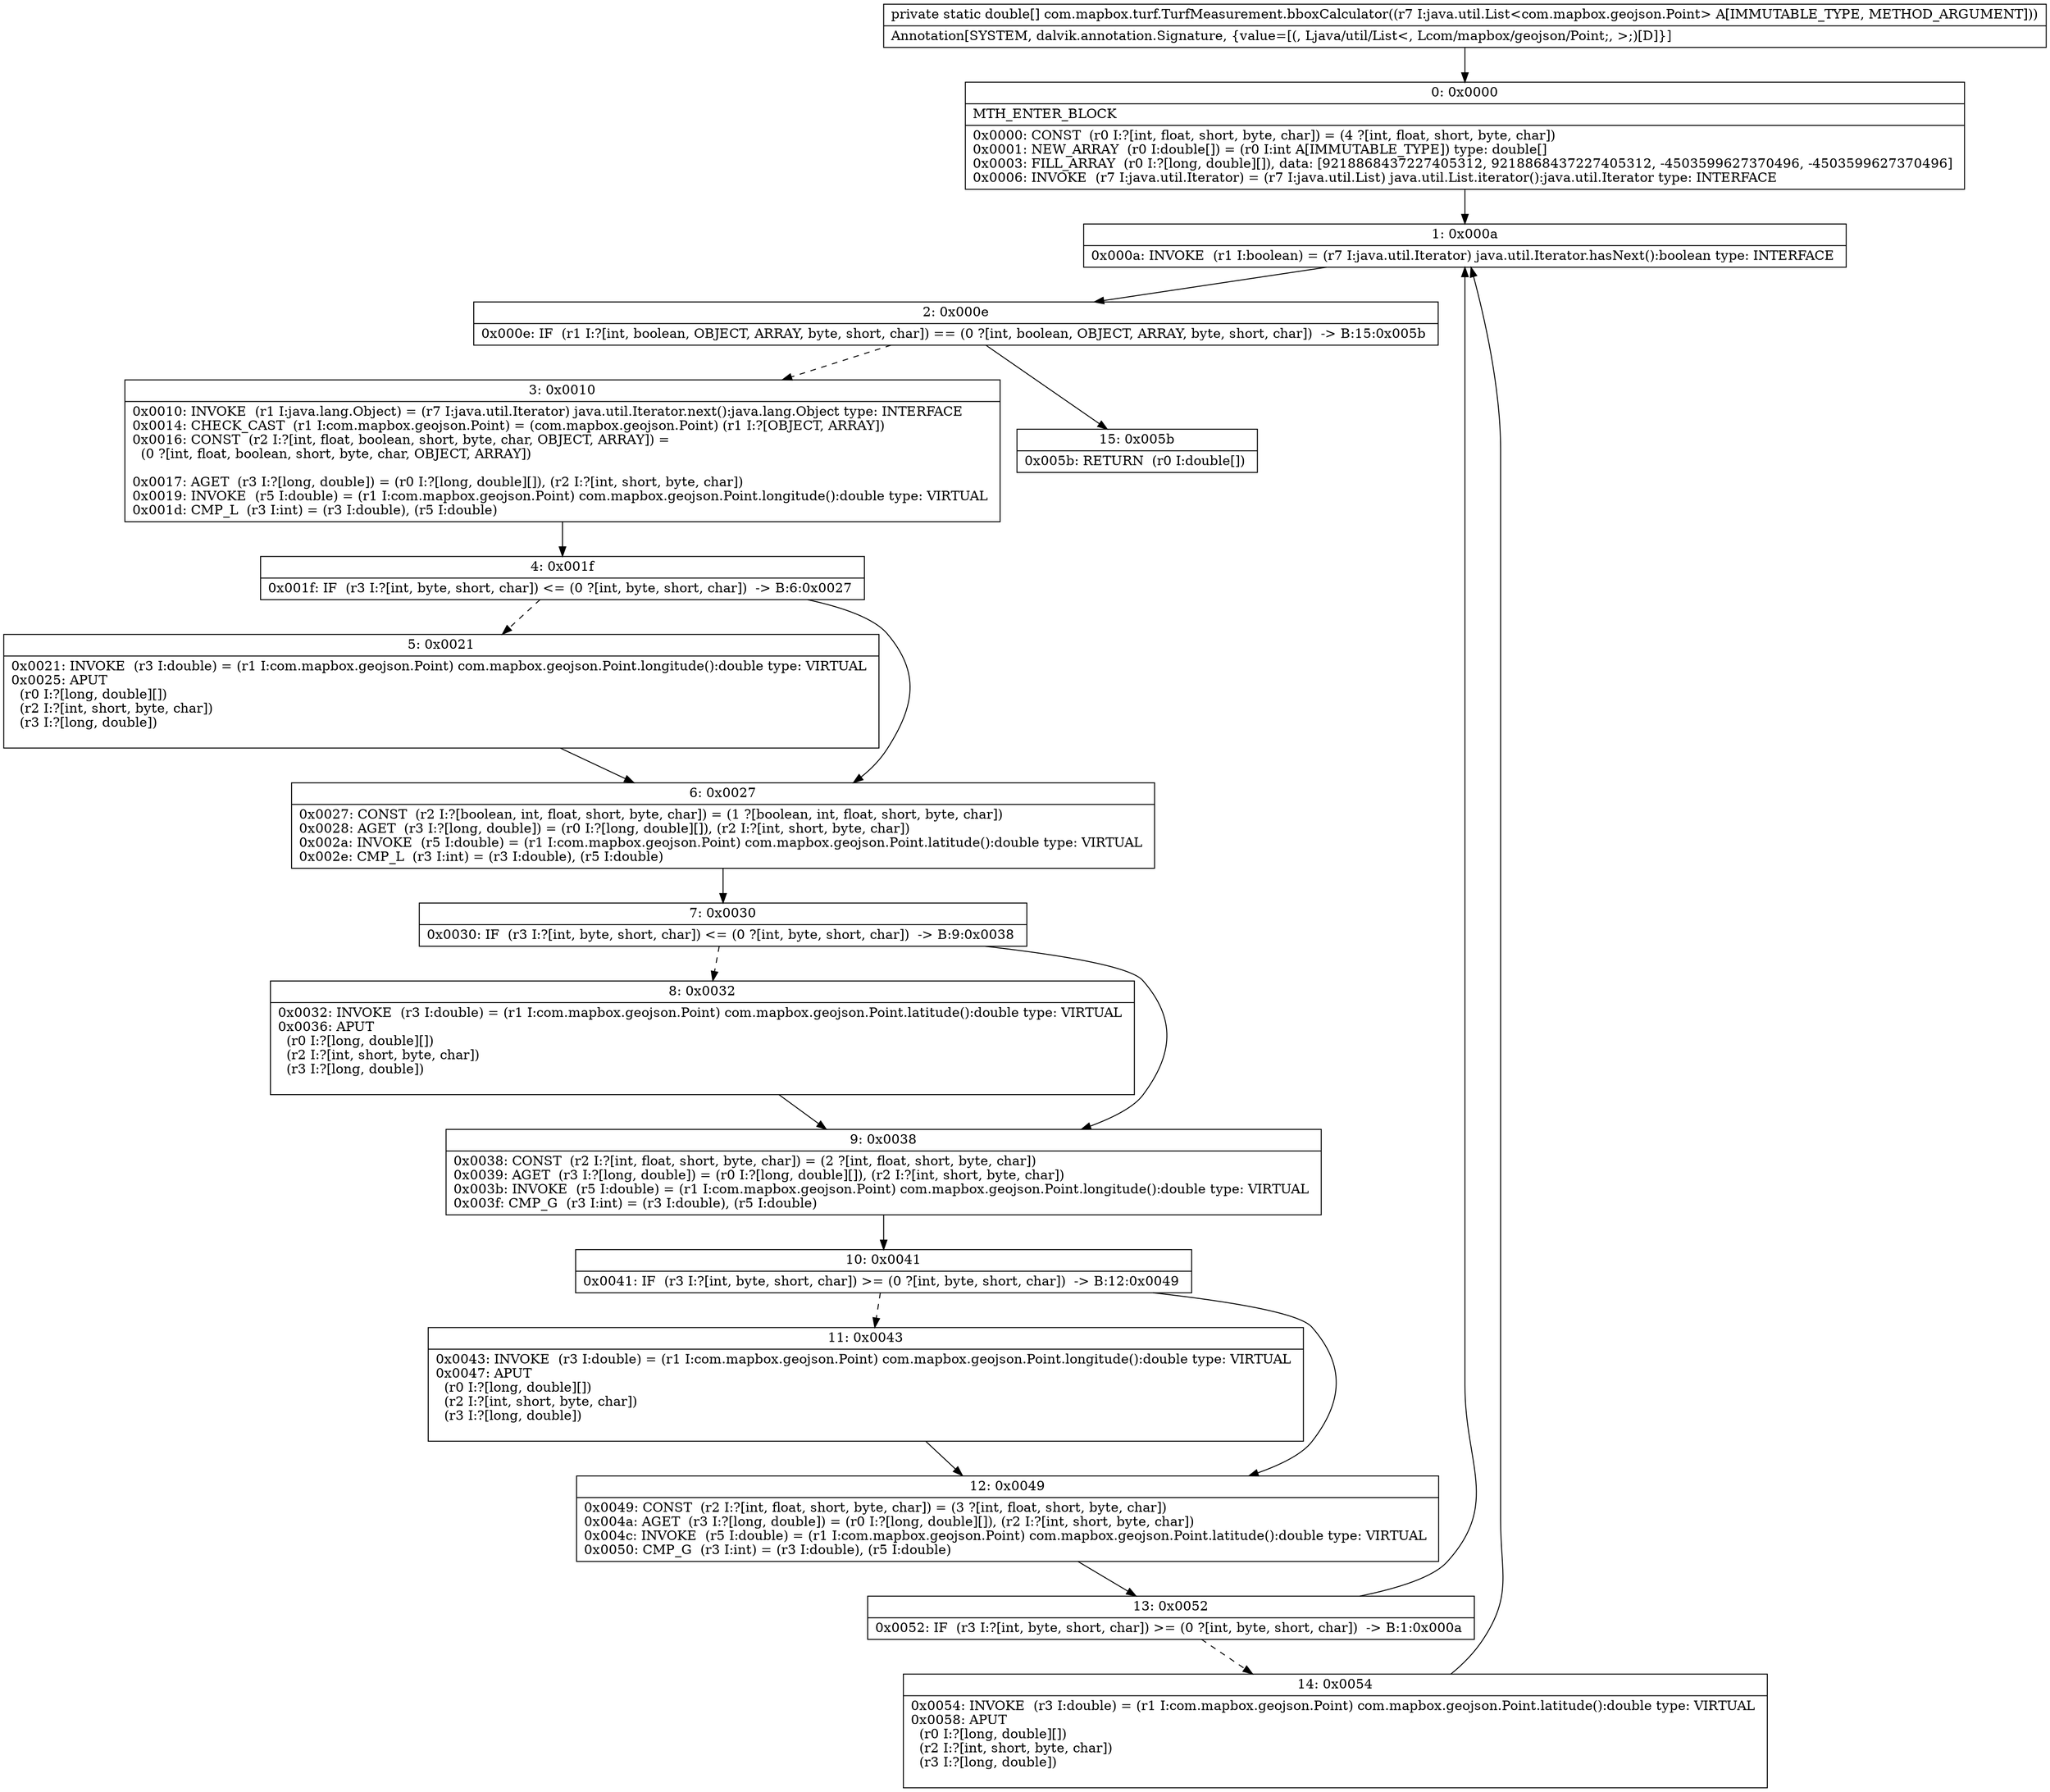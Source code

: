 digraph "CFG forcom.mapbox.turf.TurfMeasurement.bboxCalculator(Ljava\/util\/List;)[D" {
Node_0 [shape=record,label="{0\:\ 0x0000|MTH_ENTER_BLOCK\l|0x0000: CONST  (r0 I:?[int, float, short, byte, char]) = (4 ?[int, float, short, byte, char]) \l0x0001: NEW_ARRAY  (r0 I:double[]) = (r0 I:int A[IMMUTABLE_TYPE]) type: double[] \l0x0003: FILL_ARRAY  (r0 I:?[long, double][]), data: [9218868437227405312, 9218868437227405312, \-4503599627370496, \-4503599627370496] \l0x0006: INVOKE  (r7 I:java.util.Iterator) = (r7 I:java.util.List) java.util.List.iterator():java.util.Iterator type: INTERFACE \l}"];
Node_1 [shape=record,label="{1\:\ 0x000a|0x000a: INVOKE  (r1 I:boolean) = (r7 I:java.util.Iterator) java.util.Iterator.hasNext():boolean type: INTERFACE \l}"];
Node_2 [shape=record,label="{2\:\ 0x000e|0x000e: IF  (r1 I:?[int, boolean, OBJECT, ARRAY, byte, short, char]) == (0 ?[int, boolean, OBJECT, ARRAY, byte, short, char])  \-\> B:15:0x005b \l}"];
Node_3 [shape=record,label="{3\:\ 0x0010|0x0010: INVOKE  (r1 I:java.lang.Object) = (r7 I:java.util.Iterator) java.util.Iterator.next():java.lang.Object type: INTERFACE \l0x0014: CHECK_CAST  (r1 I:com.mapbox.geojson.Point) = (com.mapbox.geojson.Point) (r1 I:?[OBJECT, ARRAY]) \l0x0016: CONST  (r2 I:?[int, float, boolean, short, byte, char, OBJECT, ARRAY]) = \l  (0 ?[int, float, boolean, short, byte, char, OBJECT, ARRAY])\l \l0x0017: AGET  (r3 I:?[long, double]) = (r0 I:?[long, double][]), (r2 I:?[int, short, byte, char]) \l0x0019: INVOKE  (r5 I:double) = (r1 I:com.mapbox.geojson.Point) com.mapbox.geojson.Point.longitude():double type: VIRTUAL \l0x001d: CMP_L  (r3 I:int) = (r3 I:double), (r5 I:double) \l}"];
Node_4 [shape=record,label="{4\:\ 0x001f|0x001f: IF  (r3 I:?[int, byte, short, char]) \<= (0 ?[int, byte, short, char])  \-\> B:6:0x0027 \l}"];
Node_5 [shape=record,label="{5\:\ 0x0021|0x0021: INVOKE  (r3 I:double) = (r1 I:com.mapbox.geojson.Point) com.mapbox.geojson.Point.longitude():double type: VIRTUAL \l0x0025: APUT  \l  (r0 I:?[long, double][])\l  (r2 I:?[int, short, byte, char])\l  (r3 I:?[long, double])\l \l}"];
Node_6 [shape=record,label="{6\:\ 0x0027|0x0027: CONST  (r2 I:?[boolean, int, float, short, byte, char]) = (1 ?[boolean, int, float, short, byte, char]) \l0x0028: AGET  (r3 I:?[long, double]) = (r0 I:?[long, double][]), (r2 I:?[int, short, byte, char]) \l0x002a: INVOKE  (r5 I:double) = (r1 I:com.mapbox.geojson.Point) com.mapbox.geojson.Point.latitude():double type: VIRTUAL \l0x002e: CMP_L  (r3 I:int) = (r3 I:double), (r5 I:double) \l}"];
Node_7 [shape=record,label="{7\:\ 0x0030|0x0030: IF  (r3 I:?[int, byte, short, char]) \<= (0 ?[int, byte, short, char])  \-\> B:9:0x0038 \l}"];
Node_8 [shape=record,label="{8\:\ 0x0032|0x0032: INVOKE  (r3 I:double) = (r1 I:com.mapbox.geojson.Point) com.mapbox.geojson.Point.latitude():double type: VIRTUAL \l0x0036: APUT  \l  (r0 I:?[long, double][])\l  (r2 I:?[int, short, byte, char])\l  (r3 I:?[long, double])\l \l}"];
Node_9 [shape=record,label="{9\:\ 0x0038|0x0038: CONST  (r2 I:?[int, float, short, byte, char]) = (2 ?[int, float, short, byte, char]) \l0x0039: AGET  (r3 I:?[long, double]) = (r0 I:?[long, double][]), (r2 I:?[int, short, byte, char]) \l0x003b: INVOKE  (r5 I:double) = (r1 I:com.mapbox.geojson.Point) com.mapbox.geojson.Point.longitude():double type: VIRTUAL \l0x003f: CMP_G  (r3 I:int) = (r3 I:double), (r5 I:double) \l}"];
Node_10 [shape=record,label="{10\:\ 0x0041|0x0041: IF  (r3 I:?[int, byte, short, char]) \>= (0 ?[int, byte, short, char])  \-\> B:12:0x0049 \l}"];
Node_11 [shape=record,label="{11\:\ 0x0043|0x0043: INVOKE  (r3 I:double) = (r1 I:com.mapbox.geojson.Point) com.mapbox.geojson.Point.longitude():double type: VIRTUAL \l0x0047: APUT  \l  (r0 I:?[long, double][])\l  (r2 I:?[int, short, byte, char])\l  (r3 I:?[long, double])\l \l}"];
Node_12 [shape=record,label="{12\:\ 0x0049|0x0049: CONST  (r2 I:?[int, float, short, byte, char]) = (3 ?[int, float, short, byte, char]) \l0x004a: AGET  (r3 I:?[long, double]) = (r0 I:?[long, double][]), (r2 I:?[int, short, byte, char]) \l0x004c: INVOKE  (r5 I:double) = (r1 I:com.mapbox.geojson.Point) com.mapbox.geojson.Point.latitude():double type: VIRTUAL \l0x0050: CMP_G  (r3 I:int) = (r3 I:double), (r5 I:double) \l}"];
Node_13 [shape=record,label="{13\:\ 0x0052|0x0052: IF  (r3 I:?[int, byte, short, char]) \>= (0 ?[int, byte, short, char])  \-\> B:1:0x000a \l}"];
Node_14 [shape=record,label="{14\:\ 0x0054|0x0054: INVOKE  (r3 I:double) = (r1 I:com.mapbox.geojson.Point) com.mapbox.geojson.Point.latitude():double type: VIRTUAL \l0x0058: APUT  \l  (r0 I:?[long, double][])\l  (r2 I:?[int, short, byte, char])\l  (r3 I:?[long, double])\l \l}"];
Node_15 [shape=record,label="{15\:\ 0x005b|0x005b: RETURN  (r0 I:double[]) \l}"];
MethodNode[shape=record,label="{private static double[] com.mapbox.turf.TurfMeasurement.bboxCalculator((r7 I:java.util.List\<com.mapbox.geojson.Point\> A[IMMUTABLE_TYPE, METHOD_ARGUMENT]))  | Annotation[SYSTEM, dalvik.annotation.Signature, \{value=[(, Ljava\/util\/List\<, Lcom\/mapbox\/geojson\/Point;, \>;)[D]\}]\l}"];
MethodNode -> Node_0;
Node_0 -> Node_1;
Node_1 -> Node_2;
Node_2 -> Node_3[style=dashed];
Node_2 -> Node_15;
Node_3 -> Node_4;
Node_4 -> Node_5[style=dashed];
Node_4 -> Node_6;
Node_5 -> Node_6;
Node_6 -> Node_7;
Node_7 -> Node_8[style=dashed];
Node_7 -> Node_9;
Node_8 -> Node_9;
Node_9 -> Node_10;
Node_10 -> Node_11[style=dashed];
Node_10 -> Node_12;
Node_11 -> Node_12;
Node_12 -> Node_13;
Node_13 -> Node_1;
Node_13 -> Node_14[style=dashed];
Node_14 -> Node_1;
}

